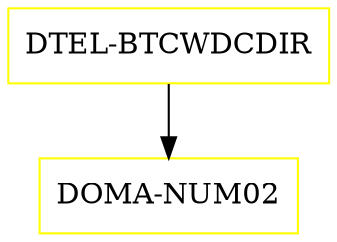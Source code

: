 digraph G {
  "DTEL-BTCWDCDIR" [shape=box,color=yellow];
  "DOMA-NUM02" [shape=box,color=yellow,URL="./DOMA_NUM02.html"];
  "DTEL-BTCWDCDIR" -> "DOMA-NUM02";
}

